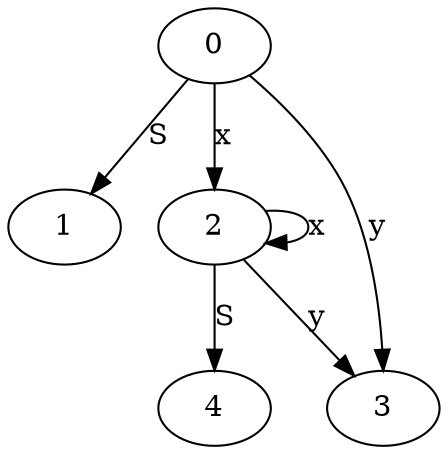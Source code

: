 // The Round Table
digraph {
	0
	1
	2
	3
	4
	0 -> 1 [label=S]
	0 -> 2 [label=x]
	0 -> 3 [label=y]
	2 -> 2 [label=x]
	2 -> 3 [label=y]
	2 -> 4 [label=S]
}
